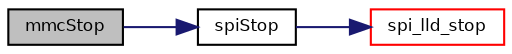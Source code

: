 digraph "mmcStop"
{
  bgcolor="transparent";
  edge [fontname="Helvetica",fontsize="8",labelfontname="Helvetica",labelfontsize="8"];
  node [fontname="Helvetica",fontsize="8",shape=record];
  rankdir="LR";
  Node48 [label="mmcStop",height=0.2,width=0.4,color="black", fillcolor="grey75", style="filled", fontcolor="black"];
  Node48 -> Node49 [color="midnightblue",fontsize="8",style="solid",fontname="Helvetica"];
  Node49 [label="spiStop",height=0.2,width=0.4,color="black",URL="$group___s_p_i.html#gad3a359eea03e68e95899886ae93a06e4",tooltip="Deactivates the SPI peripheral. "];
  Node49 -> Node50 [color="midnightblue",fontsize="8",style="solid",fontname="Helvetica"];
  Node50 [label="spi_lld_stop",height=0.2,width=0.4,color="red",URL="$group___s_p_i.html#ga8d6b2e0764d39b892b51e6abe4923f80",tooltip="Deactivates the SPI peripheral. "];
}
